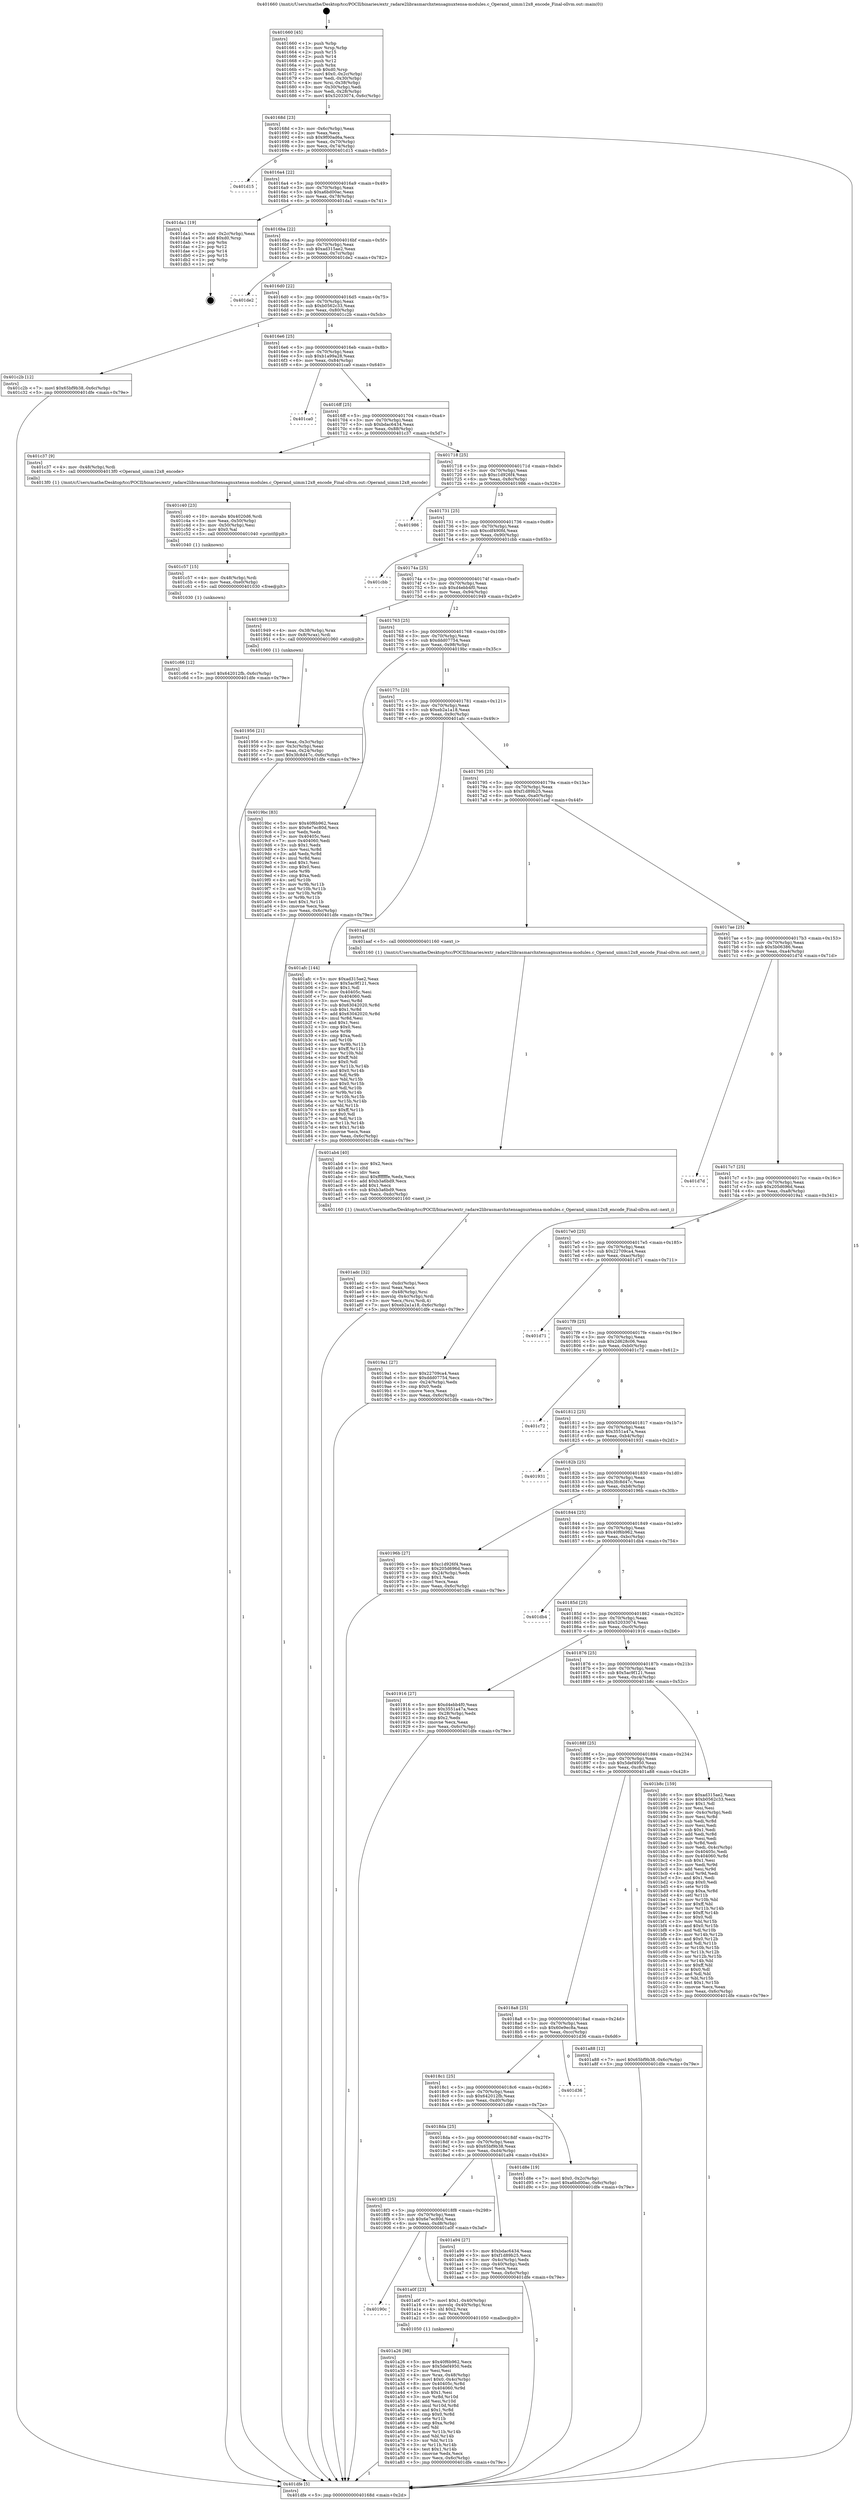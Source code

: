 digraph "0x401660" {
  label = "0x401660 (/mnt/c/Users/mathe/Desktop/tcc/POCII/binaries/extr_radare2librasmarchxtensagnuxtensa-modules.c_Operand_uimm12x8_encode_Final-ollvm.out::main(0))"
  labelloc = "t"
  node[shape=record]

  Entry [label="",width=0.3,height=0.3,shape=circle,fillcolor=black,style=filled]
  "0x40168d" [label="{
     0x40168d [23]\l
     | [instrs]\l
     &nbsp;&nbsp;0x40168d \<+3\>: mov -0x6c(%rbp),%eax\l
     &nbsp;&nbsp;0x401690 \<+2\>: mov %eax,%ecx\l
     &nbsp;&nbsp;0x401692 \<+6\>: sub $0x9f00ad6a,%ecx\l
     &nbsp;&nbsp;0x401698 \<+3\>: mov %eax,-0x70(%rbp)\l
     &nbsp;&nbsp;0x40169b \<+3\>: mov %ecx,-0x74(%rbp)\l
     &nbsp;&nbsp;0x40169e \<+6\>: je 0000000000401d15 \<main+0x6b5\>\l
  }"]
  "0x401d15" [label="{
     0x401d15\l
  }", style=dashed]
  "0x4016a4" [label="{
     0x4016a4 [22]\l
     | [instrs]\l
     &nbsp;&nbsp;0x4016a4 \<+5\>: jmp 00000000004016a9 \<main+0x49\>\l
     &nbsp;&nbsp;0x4016a9 \<+3\>: mov -0x70(%rbp),%eax\l
     &nbsp;&nbsp;0x4016ac \<+5\>: sub $0xa6bd00ac,%eax\l
     &nbsp;&nbsp;0x4016b1 \<+3\>: mov %eax,-0x78(%rbp)\l
     &nbsp;&nbsp;0x4016b4 \<+6\>: je 0000000000401da1 \<main+0x741\>\l
  }"]
  Exit [label="",width=0.3,height=0.3,shape=circle,fillcolor=black,style=filled,peripheries=2]
  "0x401da1" [label="{
     0x401da1 [19]\l
     | [instrs]\l
     &nbsp;&nbsp;0x401da1 \<+3\>: mov -0x2c(%rbp),%eax\l
     &nbsp;&nbsp;0x401da4 \<+7\>: add $0xd0,%rsp\l
     &nbsp;&nbsp;0x401dab \<+1\>: pop %rbx\l
     &nbsp;&nbsp;0x401dac \<+2\>: pop %r12\l
     &nbsp;&nbsp;0x401dae \<+2\>: pop %r14\l
     &nbsp;&nbsp;0x401db0 \<+2\>: pop %r15\l
     &nbsp;&nbsp;0x401db2 \<+1\>: pop %rbp\l
     &nbsp;&nbsp;0x401db3 \<+1\>: ret\l
  }"]
  "0x4016ba" [label="{
     0x4016ba [22]\l
     | [instrs]\l
     &nbsp;&nbsp;0x4016ba \<+5\>: jmp 00000000004016bf \<main+0x5f\>\l
     &nbsp;&nbsp;0x4016bf \<+3\>: mov -0x70(%rbp),%eax\l
     &nbsp;&nbsp;0x4016c2 \<+5\>: sub $0xad315ae2,%eax\l
     &nbsp;&nbsp;0x4016c7 \<+3\>: mov %eax,-0x7c(%rbp)\l
     &nbsp;&nbsp;0x4016ca \<+6\>: je 0000000000401de2 \<main+0x782\>\l
  }"]
  "0x401c66" [label="{
     0x401c66 [12]\l
     | [instrs]\l
     &nbsp;&nbsp;0x401c66 \<+7\>: movl $0x642012fb,-0x6c(%rbp)\l
     &nbsp;&nbsp;0x401c6d \<+5\>: jmp 0000000000401dfe \<main+0x79e\>\l
  }"]
  "0x401de2" [label="{
     0x401de2\l
  }", style=dashed]
  "0x4016d0" [label="{
     0x4016d0 [22]\l
     | [instrs]\l
     &nbsp;&nbsp;0x4016d0 \<+5\>: jmp 00000000004016d5 \<main+0x75\>\l
     &nbsp;&nbsp;0x4016d5 \<+3\>: mov -0x70(%rbp),%eax\l
     &nbsp;&nbsp;0x4016d8 \<+5\>: sub $0xb0562c33,%eax\l
     &nbsp;&nbsp;0x4016dd \<+3\>: mov %eax,-0x80(%rbp)\l
     &nbsp;&nbsp;0x4016e0 \<+6\>: je 0000000000401c2b \<main+0x5cb\>\l
  }"]
  "0x401c57" [label="{
     0x401c57 [15]\l
     | [instrs]\l
     &nbsp;&nbsp;0x401c57 \<+4\>: mov -0x48(%rbp),%rdi\l
     &nbsp;&nbsp;0x401c5b \<+6\>: mov %eax,-0xe0(%rbp)\l
     &nbsp;&nbsp;0x401c61 \<+5\>: call 0000000000401030 \<free@plt\>\l
     | [calls]\l
     &nbsp;&nbsp;0x401030 \{1\} (unknown)\l
  }"]
  "0x401c2b" [label="{
     0x401c2b [12]\l
     | [instrs]\l
     &nbsp;&nbsp;0x401c2b \<+7\>: movl $0x65bf9b38,-0x6c(%rbp)\l
     &nbsp;&nbsp;0x401c32 \<+5\>: jmp 0000000000401dfe \<main+0x79e\>\l
  }"]
  "0x4016e6" [label="{
     0x4016e6 [25]\l
     | [instrs]\l
     &nbsp;&nbsp;0x4016e6 \<+5\>: jmp 00000000004016eb \<main+0x8b\>\l
     &nbsp;&nbsp;0x4016eb \<+3\>: mov -0x70(%rbp),%eax\l
     &nbsp;&nbsp;0x4016ee \<+5\>: sub $0xb1a99a28,%eax\l
     &nbsp;&nbsp;0x4016f3 \<+6\>: mov %eax,-0x84(%rbp)\l
     &nbsp;&nbsp;0x4016f9 \<+6\>: je 0000000000401ca0 \<main+0x640\>\l
  }"]
  "0x401c40" [label="{
     0x401c40 [23]\l
     | [instrs]\l
     &nbsp;&nbsp;0x401c40 \<+10\>: movabs $0x4020d6,%rdi\l
     &nbsp;&nbsp;0x401c4a \<+3\>: mov %eax,-0x50(%rbp)\l
     &nbsp;&nbsp;0x401c4d \<+3\>: mov -0x50(%rbp),%esi\l
     &nbsp;&nbsp;0x401c50 \<+2\>: mov $0x0,%al\l
     &nbsp;&nbsp;0x401c52 \<+5\>: call 0000000000401040 \<printf@plt\>\l
     | [calls]\l
     &nbsp;&nbsp;0x401040 \{1\} (unknown)\l
  }"]
  "0x401ca0" [label="{
     0x401ca0\l
  }", style=dashed]
  "0x4016ff" [label="{
     0x4016ff [25]\l
     | [instrs]\l
     &nbsp;&nbsp;0x4016ff \<+5\>: jmp 0000000000401704 \<main+0xa4\>\l
     &nbsp;&nbsp;0x401704 \<+3\>: mov -0x70(%rbp),%eax\l
     &nbsp;&nbsp;0x401707 \<+5\>: sub $0xbdac6434,%eax\l
     &nbsp;&nbsp;0x40170c \<+6\>: mov %eax,-0x88(%rbp)\l
     &nbsp;&nbsp;0x401712 \<+6\>: je 0000000000401c37 \<main+0x5d7\>\l
  }"]
  "0x401adc" [label="{
     0x401adc [32]\l
     | [instrs]\l
     &nbsp;&nbsp;0x401adc \<+6\>: mov -0xdc(%rbp),%ecx\l
     &nbsp;&nbsp;0x401ae2 \<+3\>: imul %eax,%ecx\l
     &nbsp;&nbsp;0x401ae5 \<+4\>: mov -0x48(%rbp),%rsi\l
     &nbsp;&nbsp;0x401ae9 \<+4\>: movslq -0x4c(%rbp),%rdi\l
     &nbsp;&nbsp;0x401aed \<+3\>: mov %ecx,(%rsi,%rdi,4)\l
     &nbsp;&nbsp;0x401af0 \<+7\>: movl $0xeb2a1a18,-0x6c(%rbp)\l
     &nbsp;&nbsp;0x401af7 \<+5\>: jmp 0000000000401dfe \<main+0x79e\>\l
  }"]
  "0x401c37" [label="{
     0x401c37 [9]\l
     | [instrs]\l
     &nbsp;&nbsp;0x401c37 \<+4\>: mov -0x48(%rbp),%rdi\l
     &nbsp;&nbsp;0x401c3b \<+5\>: call 00000000004013f0 \<Operand_uimm12x8_encode\>\l
     | [calls]\l
     &nbsp;&nbsp;0x4013f0 \{1\} (/mnt/c/Users/mathe/Desktop/tcc/POCII/binaries/extr_radare2librasmarchxtensagnuxtensa-modules.c_Operand_uimm12x8_encode_Final-ollvm.out::Operand_uimm12x8_encode)\l
  }"]
  "0x401718" [label="{
     0x401718 [25]\l
     | [instrs]\l
     &nbsp;&nbsp;0x401718 \<+5\>: jmp 000000000040171d \<main+0xbd\>\l
     &nbsp;&nbsp;0x40171d \<+3\>: mov -0x70(%rbp),%eax\l
     &nbsp;&nbsp;0x401720 \<+5\>: sub $0xc1d926f4,%eax\l
     &nbsp;&nbsp;0x401725 \<+6\>: mov %eax,-0x8c(%rbp)\l
     &nbsp;&nbsp;0x40172b \<+6\>: je 0000000000401986 \<main+0x326\>\l
  }"]
  "0x401ab4" [label="{
     0x401ab4 [40]\l
     | [instrs]\l
     &nbsp;&nbsp;0x401ab4 \<+5\>: mov $0x2,%ecx\l
     &nbsp;&nbsp;0x401ab9 \<+1\>: cltd\l
     &nbsp;&nbsp;0x401aba \<+2\>: idiv %ecx\l
     &nbsp;&nbsp;0x401abc \<+6\>: imul $0xfffffffe,%edx,%ecx\l
     &nbsp;&nbsp;0x401ac2 \<+6\>: add $0xb3a6bd9,%ecx\l
     &nbsp;&nbsp;0x401ac8 \<+3\>: add $0x1,%ecx\l
     &nbsp;&nbsp;0x401acb \<+6\>: sub $0xb3a6bd9,%ecx\l
     &nbsp;&nbsp;0x401ad1 \<+6\>: mov %ecx,-0xdc(%rbp)\l
     &nbsp;&nbsp;0x401ad7 \<+5\>: call 0000000000401160 \<next_i\>\l
     | [calls]\l
     &nbsp;&nbsp;0x401160 \{1\} (/mnt/c/Users/mathe/Desktop/tcc/POCII/binaries/extr_radare2librasmarchxtensagnuxtensa-modules.c_Operand_uimm12x8_encode_Final-ollvm.out::next_i)\l
  }"]
  "0x401986" [label="{
     0x401986\l
  }", style=dashed]
  "0x401731" [label="{
     0x401731 [25]\l
     | [instrs]\l
     &nbsp;&nbsp;0x401731 \<+5\>: jmp 0000000000401736 \<main+0xd6\>\l
     &nbsp;&nbsp;0x401736 \<+3\>: mov -0x70(%rbp),%eax\l
     &nbsp;&nbsp;0x401739 \<+5\>: sub $0xcdf490fd,%eax\l
     &nbsp;&nbsp;0x40173e \<+6\>: mov %eax,-0x90(%rbp)\l
     &nbsp;&nbsp;0x401744 \<+6\>: je 0000000000401cbb \<main+0x65b\>\l
  }"]
  "0x401a26" [label="{
     0x401a26 [98]\l
     | [instrs]\l
     &nbsp;&nbsp;0x401a26 \<+5\>: mov $0x40f6b962,%ecx\l
     &nbsp;&nbsp;0x401a2b \<+5\>: mov $0x5def4950,%edx\l
     &nbsp;&nbsp;0x401a30 \<+2\>: xor %esi,%esi\l
     &nbsp;&nbsp;0x401a32 \<+4\>: mov %rax,-0x48(%rbp)\l
     &nbsp;&nbsp;0x401a36 \<+7\>: movl $0x0,-0x4c(%rbp)\l
     &nbsp;&nbsp;0x401a3d \<+8\>: mov 0x40405c,%r8d\l
     &nbsp;&nbsp;0x401a45 \<+8\>: mov 0x404060,%r9d\l
     &nbsp;&nbsp;0x401a4d \<+3\>: sub $0x1,%esi\l
     &nbsp;&nbsp;0x401a50 \<+3\>: mov %r8d,%r10d\l
     &nbsp;&nbsp;0x401a53 \<+3\>: add %esi,%r10d\l
     &nbsp;&nbsp;0x401a56 \<+4\>: imul %r10d,%r8d\l
     &nbsp;&nbsp;0x401a5a \<+4\>: and $0x1,%r8d\l
     &nbsp;&nbsp;0x401a5e \<+4\>: cmp $0x0,%r8d\l
     &nbsp;&nbsp;0x401a62 \<+4\>: sete %r11b\l
     &nbsp;&nbsp;0x401a66 \<+4\>: cmp $0xa,%r9d\l
     &nbsp;&nbsp;0x401a6a \<+3\>: setl %bl\l
     &nbsp;&nbsp;0x401a6d \<+3\>: mov %r11b,%r14b\l
     &nbsp;&nbsp;0x401a70 \<+3\>: and %bl,%r14b\l
     &nbsp;&nbsp;0x401a73 \<+3\>: xor %bl,%r11b\l
     &nbsp;&nbsp;0x401a76 \<+3\>: or %r11b,%r14b\l
     &nbsp;&nbsp;0x401a79 \<+4\>: test $0x1,%r14b\l
     &nbsp;&nbsp;0x401a7d \<+3\>: cmovne %edx,%ecx\l
     &nbsp;&nbsp;0x401a80 \<+3\>: mov %ecx,-0x6c(%rbp)\l
     &nbsp;&nbsp;0x401a83 \<+5\>: jmp 0000000000401dfe \<main+0x79e\>\l
  }"]
  "0x401cbb" [label="{
     0x401cbb\l
  }", style=dashed]
  "0x40174a" [label="{
     0x40174a [25]\l
     | [instrs]\l
     &nbsp;&nbsp;0x40174a \<+5\>: jmp 000000000040174f \<main+0xef\>\l
     &nbsp;&nbsp;0x40174f \<+3\>: mov -0x70(%rbp),%eax\l
     &nbsp;&nbsp;0x401752 \<+5\>: sub $0xd4ebb4f0,%eax\l
     &nbsp;&nbsp;0x401757 \<+6\>: mov %eax,-0x94(%rbp)\l
     &nbsp;&nbsp;0x40175d \<+6\>: je 0000000000401949 \<main+0x2e9\>\l
  }"]
  "0x40190c" [label="{
     0x40190c\l
  }", style=dashed]
  "0x401949" [label="{
     0x401949 [13]\l
     | [instrs]\l
     &nbsp;&nbsp;0x401949 \<+4\>: mov -0x38(%rbp),%rax\l
     &nbsp;&nbsp;0x40194d \<+4\>: mov 0x8(%rax),%rdi\l
     &nbsp;&nbsp;0x401951 \<+5\>: call 0000000000401060 \<atoi@plt\>\l
     | [calls]\l
     &nbsp;&nbsp;0x401060 \{1\} (unknown)\l
  }"]
  "0x401763" [label="{
     0x401763 [25]\l
     | [instrs]\l
     &nbsp;&nbsp;0x401763 \<+5\>: jmp 0000000000401768 \<main+0x108\>\l
     &nbsp;&nbsp;0x401768 \<+3\>: mov -0x70(%rbp),%eax\l
     &nbsp;&nbsp;0x40176b \<+5\>: sub $0xddd07754,%eax\l
     &nbsp;&nbsp;0x401770 \<+6\>: mov %eax,-0x98(%rbp)\l
     &nbsp;&nbsp;0x401776 \<+6\>: je 00000000004019bc \<main+0x35c\>\l
  }"]
  "0x401a0f" [label="{
     0x401a0f [23]\l
     | [instrs]\l
     &nbsp;&nbsp;0x401a0f \<+7\>: movl $0x1,-0x40(%rbp)\l
     &nbsp;&nbsp;0x401a16 \<+4\>: movslq -0x40(%rbp),%rax\l
     &nbsp;&nbsp;0x401a1a \<+4\>: shl $0x2,%rax\l
     &nbsp;&nbsp;0x401a1e \<+3\>: mov %rax,%rdi\l
     &nbsp;&nbsp;0x401a21 \<+5\>: call 0000000000401050 \<malloc@plt\>\l
     | [calls]\l
     &nbsp;&nbsp;0x401050 \{1\} (unknown)\l
  }"]
  "0x4019bc" [label="{
     0x4019bc [83]\l
     | [instrs]\l
     &nbsp;&nbsp;0x4019bc \<+5\>: mov $0x40f6b962,%eax\l
     &nbsp;&nbsp;0x4019c1 \<+5\>: mov $0x6e7ec80d,%ecx\l
     &nbsp;&nbsp;0x4019c6 \<+2\>: xor %edx,%edx\l
     &nbsp;&nbsp;0x4019c8 \<+7\>: mov 0x40405c,%esi\l
     &nbsp;&nbsp;0x4019cf \<+7\>: mov 0x404060,%edi\l
     &nbsp;&nbsp;0x4019d6 \<+3\>: sub $0x1,%edx\l
     &nbsp;&nbsp;0x4019d9 \<+3\>: mov %esi,%r8d\l
     &nbsp;&nbsp;0x4019dc \<+3\>: add %edx,%r8d\l
     &nbsp;&nbsp;0x4019df \<+4\>: imul %r8d,%esi\l
     &nbsp;&nbsp;0x4019e3 \<+3\>: and $0x1,%esi\l
     &nbsp;&nbsp;0x4019e6 \<+3\>: cmp $0x0,%esi\l
     &nbsp;&nbsp;0x4019e9 \<+4\>: sete %r9b\l
     &nbsp;&nbsp;0x4019ed \<+3\>: cmp $0xa,%edi\l
     &nbsp;&nbsp;0x4019f0 \<+4\>: setl %r10b\l
     &nbsp;&nbsp;0x4019f4 \<+3\>: mov %r9b,%r11b\l
     &nbsp;&nbsp;0x4019f7 \<+3\>: and %r10b,%r11b\l
     &nbsp;&nbsp;0x4019fa \<+3\>: xor %r10b,%r9b\l
     &nbsp;&nbsp;0x4019fd \<+3\>: or %r9b,%r11b\l
     &nbsp;&nbsp;0x401a00 \<+4\>: test $0x1,%r11b\l
     &nbsp;&nbsp;0x401a04 \<+3\>: cmovne %ecx,%eax\l
     &nbsp;&nbsp;0x401a07 \<+3\>: mov %eax,-0x6c(%rbp)\l
     &nbsp;&nbsp;0x401a0a \<+5\>: jmp 0000000000401dfe \<main+0x79e\>\l
  }"]
  "0x40177c" [label="{
     0x40177c [25]\l
     | [instrs]\l
     &nbsp;&nbsp;0x40177c \<+5\>: jmp 0000000000401781 \<main+0x121\>\l
     &nbsp;&nbsp;0x401781 \<+3\>: mov -0x70(%rbp),%eax\l
     &nbsp;&nbsp;0x401784 \<+5\>: sub $0xeb2a1a18,%eax\l
     &nbsp;&nbsp;0x401789 \<+6\>: mov %eax,-0x9c(%rbp)\l
     &nbsp;&nbsp;0x40178f \<+6\>: je 0000000000401afc \<main+0x49c\>\l
  }"]
  "0x4018f3" [label="{
     0x4018f3 [25]\l
     | [instrs]\l
     &nbsp;&nbsp;0x4018f3 \<+5\>: jmp 00000000004018f8 \<main+0x298\>\l
     &nbsp;&nbsp;0x4018f8 \<+3\>: mov -0x70(%rbp),%eax\l
     &nbsp;&nbsp;0x4018fb \<+5\>: sub $0x6e7ec80d,%eax\l
     &nbsp;&nbsp;0x401900 \<+6\>: mov %eax,-0xd8(%rbp)\l
     &nbsp;&nbsp;0x401906 \<+6\>: je 0000000000401a0f \<main+0x3af\>\l
  }"]
  "0x401afc" [label="{
     0x401afc [144]\l
     | [instrs]\l
     &nbsp;&nbsp;0x401afc \<+5\>: mov $0xad315ae2,%eax\l
     &nbsp;&nbsp;0x401b01 \<+5\>: mov $0x5ac9f121,%ecx\l
     &nbsp;&nbsp;0x401b06 \<+2\>: mov $0x1,%dl\l
     &nbsp;&nbsp;0x401b08 \<+7\>: mov 0x40405c,%esi\l
     &nbsp;&nbsp;0x401b0f \<+7\>: mov 0x404060,%edi\l
     &nbsp;&nbsp;0x401b16 \<+3\>: mov %esi,%r8d\l
     &nbsp;&nbsp;0x401b19 \<+7\>: sub $0x63042020,%r8d\l
     &nbsp;&nbsp;0x401b20 \<+4\>: sub $0x1,%r8d\l
     &nbsp;&nbsp;0x401b24 \<+7\>: add $0x63042020,%r8d\l
     &nbsp;&nbsp;0x401b2b \<+4\>: imul %r8d,%esi\l
     &nbsp;&nbsp;0x401b2f \<+3\>: and $0x1,%esi\l
     &nbsp;&nbsp;0x401b32 \<+3\>: cmp $0x0,%esi\l
     &nbsp;&nbsp;0x401b35 \<+4\>: sete %r9b\l
     &nbsp;&nbsp;0x401b39 \<+3\>: cmp $0xa,%edi\l
     &nbsp;&nbsp;0x401b3c \<+4\>: setl %r10b\l
     &nbsp;&nbsp;0x401b40 \<+3\>: mov %r9b,%r11b\l
     &nbsp;&nbsp;0x401b43 \<+4\>: xor $0xff,%r11b\l
     &nbsp;&nbsp;0x401b47 \<+3\>: mov %r10b,%bl\l
     &nbsp;&nbsp;0x401b4a \<+3\>: xor $0xff,%bl\l
     &nbsp;&nbsp;0x401b4d \<+3\>: xor $0x0,%dl\l
     &nbsp;&nbsp;0x401b50 \<+3\>: mov %r11b,%r14b\l
     &nbsp;&nbsp;0x401b53 \<+4\>: and $0x0,%r14b\l
     &nbsp;&nbsp;0x401b57 \<+3\>: and %dl,%r9b\l
     &nbsp;&nbsp;0x401b5a \<+3\>: mov %bl,%r15b\l
     &nbsp;&nbsp;0x401b5d \<+4\>: and $0x0,%r15b\l
     &nbsp;&nbsp;0x401b61 \<+3\>: and %dl,%r10b\l
     &nbsp;&nbsp;0x401b64 \<+3\>: or %r9b,%r14b\l
     &nbsp;&nbsp;0x401b67 \<+3\>: or %r10b,%r15b\l
     &nbsp;&nbsp;0x401b6a \<+3\>: xor %r15b,%r14b\l
     &nbsp;&nbsp;0x401b6d \<+3\>: or %bl,%r11b\l
     &nbsp;&nbsp;0x401b70 \<+4\>: xor $0xff,%r11b\l
     &nbsp;&nbsp;0x401b74 \<+3\>: or $0x0,%dl\l
     &nbsp;&nbsp;0x401b77 \<+3\>: and %dl,%r11b\l
     &nbsp;&nbsp;0x401b7a \<+3\>: or %r11b,%r14b\l
     &nbsp;&nbsp;0x401b7d \<+4\>: test $0x1,%r14b\l
     &nbsp;&nbsp;0x401b81 \<+3\>: cmovne %ecx,%eax\l
     &nbsp;&nbsp;0x401b84 \<+3\>: mov %eax,-0x6c(%rbp)\l
     &nbsp;&nbsp;0x401b87 \<+5\>: jmp 0000000000401dfe \<main+0x79e\>\l
  }"]
  "0x401795" [label="{
     0x401795 [25]\l
     | [instrs]\l
     &nbsp;&nbsp;0x401795 \<+5\>: jmp 000000000040179a \<main+0x13a\>\l
     &nbsp;&nbsp;0x40179a \<+3\>: mov -0x70(%rbp),%eax\l
     &nbsp;&nbsp;0x40179d \<+5\>: sub $0xf1d89b25,%eax\l
     &nbsp;&nbsp;0x4017a2 \<+6\>: mov %eax,-0xa0(%rbp)\l
     &nbsp;&nbsp;0x4017a8 \<+6\>: je 0000000000401aaf \<main+0x44f\>\l
  }"]
  "0x401a94" [label="{
     0x401a94 [27]\l
     | [instrs]\l
     &nbsp;&nbsp;0x401a94 \<+5\>: mov $0xbdac6434,%eax\l
     &nbsp;&nbsp;0x401a99 \<+5\>: mov $0xf1d89b25,%ecx\l
     &nbsp;&nbsp;0x401a9e \<+3\>: mov -0x4c(%rbp),%edx\l
     &nbsp;&nbsp;0x401aa1 \<+3\>: cmp -0x40(%rbp),%edx\l
     &nbsp;&nbsp;0x401aa4 \<+3\>: cmovl %ecx,%eax\l
     &nbsp;&nbsp;0x401aa7 \<+3\>: mov %eax,-0x6c(%rbp)\l
     &nbsp;&nbsp;0x401aaa \<+5\>: jmp 0000000000401dfe \<main+0x79e\>\l
  }"]
  "0x401aaf" [label="{
     0x401aaf [5]\l
     | [instrs]\l
     &nbsp;&nbsp;0x401aaf \<+5\>: call 0000000000401160 \<next_i\>\l
     | [calls]\l
     &nbsp;&nbsp;0x401160 \{1\} (/mnt/c/Users/mathe/Desktop/tcc/POCII/binaries/extr_radare2librasmarchxtensagnuxtensa-modules.c_Operand_uimm12x8_encode_Final-ollvm.out::next_i)\l
  }"]
  "0x4017ae" [label="{
     0x4017ae [25]\l
     | [instrs]\l
     &nbsp;&nbsp;0x4017ae \<+5\>: jmp 00000000004017b3 \<main+0x153\>\l
     &nbsp;&nbsp;0x4017b3 \<+3\>: mov -0x70(%rbp),%eax\l
     &nbsp;&nbsp;0x4017b6 \<+5\>: sub $0x5b06386,%eax\l
     &nbsp;&nbsp;0x4017bb \<+6\>: mov %eax,-0xa4(%rbp)\l
     &nbsp;&nbsp;0x4017c1 \<+6\>: je 0000000000401d7d \<main+0x71d\>\l
  }"]
  "0x4018da" [label="{
     0x4018da [25]\l
     | [instrs]\l
     &nbsp;&nbsp;0x4018da \<+5\>: jmp 00000000004018df \<main+0x27f\>\l
     &nbsp;&nbsp;0x4018df \<+3\>: mov -0x70(%rbp),%eax\l
     &nbsp;&nbsp;0x4018e2 \<+5\>: sub $0x65bf9b38,%eax\l
     &nbsp;&nbsp;0x4018e7 \<+6\>: mov %eax,-0xd4(%rbp)\l
     &nbsp;&nbsp;0x4018ed \<+6\>: je 0000000000401a94 \<main+0x434\>\l
  }"]
  "0x401d7d" [label="{
     0x401d7d\l
  }", style=dashed]
  "0x4017c7" [label="{
     0x4017c7 [25]\l
     | [instrs]\l
     &nbsp;&nbsp;0x4017c7 \<+5\>: jmp 00000000004017cc \<main+0x16c\>\l
     &nbsp;&nbsp;0x4017cc \<+3\>: mov -0x70(%rbp),%eax\l
     &nbsp;&nbsp;0x4017cf \<+5\>: sub $0x205d696d,%eax\l
     &nbsp;&nbsp;0x4017d4 \<+6\>: mov %eax,-0xa8(%rbp)\l
     &nbsp;&nbsp;0x4017da \<+6\>: je 00000000004019a1 \<main+0x341\>\l
  }"]
  "0x401d8e" [label="{
     0x401d8e [19]\l
     | [instrs]\l
     &nbsp;&nbsp;0x401d8e \<+7\>: movl $0x0,-0x2c(%rbp)\l
     &nbsp;&nbsp;0x401d95 \<+7\>: movl $0xa6bd00ac,-0x6c(%rbp)\l
     &nbsp;&nbsp;0x401d9c \<+5\>: jmp 0000000000401dfe \<main+0x79e\>\l
  }"]
  "0x4019a1" [label="{
     0x4019a1 [27]\l
     | [instrs]\l
     &nbsp;&nbsp;0x4019a1 \<+5\>: mov $0x22709ca4,%eax\l
     &nbsp;&nbsp;0x4019a6 \<+5\>: mov $0xddd07754,%ecx\l
     &nbsp;&nbsp;0x4019ab \<+3\>: mov -0x24(%rbp),%edx\l
     &nbsp;&nbsp;0x4019ae \<+3\>: cmp $0x0,%edx\l
     &nbsp;&nbsp;0x4019b1 \<+3\>: cmove %ecx,%eax\l
     &nbsp;&nbsp;0x4019b4 \<+3\>: mov %eax,-0x6c(%rbp)\l
     &nbsp;&nbsp;0x4019b7 \<+5\>: jmp 0000000000401dfe \<main+0x79e\>\l
  }"]
  "0x4017e0" [label="{
     0x4017e0 [25]\l
     | [instrs]\l
     &nbsp;&nbsp;0x4017e0 \<+5\>: jmp 00000000004017e5 \<main+0x185\>\l
     &nbsp;&nbsp;0x4017e5 \<+3\>: mov -0x70(%rbp),%eax\l
     &nbsp;&nbsp;0x4017e8 \<+5\>: sub $0x22709ca4,%eax\l
     &nbsp;&nbsp;0x4017ed \<+6\>: mov %eax,-0xac(%rbp)\l
     &nbsp;&nbsp;0x4017f3 \<+6\>: je 0000000000401d71 \<main+0x711\>\l
  }"]
  "0x4018c1" [label="{
     0x4018c1 [25]\l
     | [instrs]\l
     &nbsp;&nbsp;0x4018c1 \<+5\>: jmp 00000000004018c6 \<main+0x266\>\l
     &nbsp;&nbsp;0x4018c6 \<+3\>: mov -0x70(%rbp),%eax\l
     &nbsp;&nbsp;0x4018c9 \<+5\>: sub $0x642012fb,%eax\l
     &nbsp;&nbsp;0x4018ce \<+6\>: mov %eax,-0xd0(%rbp)\l
     &nbsp;&nbsp;0x4018d4 \<+6\>: je 0000000000401d8e \<main+0x72e\>\l
  }"]
  "0x401d71" [label="{
     0x401d71\l
  }", style=dashed]
  "0x4017f9" [label="{
     0x4017f9 [25]\l
     | [instrs]\l
     &nbsp;&nbsp;0x4017f9 \<+5\>: jmp 00000000004017fe \<main+0x19e\>\l
     &nbsp;&nbsp;0x4017fe \<+3\>: mov -0x70(%rbp),%eax\l
     &nbsp;&nbsp;0x401801 \<+5\>: sub $0x2d628c06,%eax\l
     &nbsp;&nbsp;0x401806 \<+6\>: mov %eax,-0xb0(%rbp)\l
     &nbsp;&nbsp;0x40180c \<+6\>: je 0000000000401c72 \<main+0x612\>\l
  }"]
  "0x401d36" [label="{
     0x401d36\l
  }", style=dashed]
  "0x401c72" [label="{
     0x401c72\l
  }", style=dashed]
  "0x401812" [label="{
     0x401812 [25]\l
     | [instrs]\l
     &nbsp;&nbsp;0x401812 \<+5\>: jmp 0000000000401817 \<main+0x1b7\>\l
     &nbsp;&nbsp;0x401817 \<+3\>: mov -0x70(%rbp),%eax\l
     &nbsp;&nbsp;0x40181a \<+5\>: sub $0x3551a47a,%eax\l
     &nbsp;&nbsp;0x40181f \<+6\>: mov %eax,-0xb4(%rbp)\l
     &nbsp;&nbsp;0x401825 \<+6\>: je 0000000000401931 \<main+0x2d1\>\l
  }"]
  "0x4018a8" [label="{
     0x4018a8 [25]\l
     | [instrs]\l
     &nbsp;&nbsp;0x4018a8 \<+5\>: jmp 00000000004018ad \<main+0x24d\>\l
     &nbsp;&nbsp;0x4018ad \<+3\>: mov -0x70(%rbp),%eax\l
     &nbsp;&nbsp;0x4018b0 \<+5\>: sub $0x60e9ec8a,%eax\l
     &nbsp;&nbsp;0x4018b5 \<+6\>: mov %eax,-0xcc(%rbp)\l
     &nbsp;&nbsp;0x4018bb \<+6\>: je 0000000000401d36 \<main+0x6d6\>\l
  }"]
  "0x401931" [label="{
     0x401931\l
  }", style=dashed]
  "0x40182b" [label="{
     0x40182b [25]\l
     | [instrs]\l
     &nbsp;&nbsp;0x40182b \<+5\>: jmp 0000000000401830 \<main+0x1d0\>\l
     &nbsp;&nbsp;0x401830 \<+3\>: mov -0x70(%rbp),%eax\l
     &nbsp;&nbsp;0x401833 \<+5\>: sub $0x3fc8d47c,%eax\l
     &nbsp;&nbsp;0x401838 \<+6\>: mov %eax,-0xb8(%rbp)\l
     &nbsp;&nbsp;0x40183e \<+6\>: je 000000000040196b \<main+0x30b\>\l
  }"]
  "0x401a88" [label="{
     0x401a88 [12]\l
     | [instrs]\l
     &nbsp;&nbsp;0x401a88 \<+7\>: movl $0x65bf9b38,-0x6c(%rbp)\l
     &nbsp;&nbsp;0x401a8f \<+5\>: jmp 0000000000401dfe \<main+0x79e\>\l
  }"]
  "0x40196b" [label="{
     0x40196b [27]\l
     | [instrs]\l
     &nbsp;&nbsp;0x40196b \<+5\>: mov $0xc1d926f4,%eax\l
     &nbsp;&nbsp;0x401970 \<+5\>: mov $0x205d696d,%ecx\l
     &nbsp;&nbsp;0x401975 \<+3\>: mov -0x24(%rbp),%edx\l
     &nbsp;&nbsp;0x401978 \<+3\>: cmp $0x1,%edx\l
     &nbsp;&nbsp;0x40197b \<+3\>: cmovl %ecx,%eax\l
     &nbsp;&nbsp;0x40197e \<+3\>: mov %eax,-0x6c(%rbp)\l
     &nbsp;&nbsp;0x401981 \<+5\>: jmp 0000000000401dfe \<main+0x79e\>\l
  }"]
  "0x401844" [label="{
     0x401844 [25]\l
     | [instrs]\l
     &nbsp;&nbsp;0x401844 \<+5\>: jmp 0000000000401849 \<main+0x1e9\>\l
     &nbsp;&nbsp;0x401849 \<+3\>: mov -0x70(%rbp),%eax\l
     &nbsp;&nbsp;0x40184c \<+5\>: sub $0x40f6b962,%eax\l
     &nbsp;&nbsp;0x401851 \<+6\>: mov %eax,-0xbc(%rbp)\l
     &nbsp;&nbsp;0x401857 \<+6\>: je 0000000000401db4 \<main+0x754\>\l
  }"]
  "0x40188f" [label="{
     0x40188f [25]\l
     | [instrs]\l
     &nbsp;&nbsp;0x40188f \<+5\>: jmp 0000000000401894 \<main+0x234\>\l
     &nbsp;&nbsp;0x401894 \<+3\>: mov -0x70(%rbp),%eax\l
     &nbsp;&nbsp;0x401897 \<+5\>: sub $0x5def4950,%eax\l
     &nbsp;&nbsp;0x40189c \<+6\>: mov %eax,-0xc8(%rbp)\l
     &nbsp;&nbsp;0x4018a2 \<+6\>: je 0000000000401a88 \<main+0x428\>\l
  }"]
  "0x401db4" [label="{
     0x401db4\l
  }", style=dashed]
  "0x40185d" [label="{
     0x40185d [25]\l
     | [instrs]\l
     &nbsp;&nbsp;0x40185d \<+5\>: jmp 0000000000401862 \<main+0x202\>\l
     &nbsp;&nbsp;0x401862 \<+3\>: mov -0x70(%rbp),%eax\l
     &nbsp;&nbsp;0x401865 \<+5\>: sub $0x52033074,%eax\l
     &nbsp;&nbsp;0x40186a \<+6\>: mov %eax,-0xc0(%rbp)\l
     &nbsp;&nbsp;0x401870 \<+6\>: je 0000000000401916 \<main+0x2b6\>\l
  }"]
  "0x401b8c" [label="{
     0x401b8c [159]\l
     | [instrs]\l
     &nbsp;&nbsp;0x401b8c \<+5\>: mov $0xad315ae2,%eax\l
     &nbsp;&nbsp;0x401b91 \<+5\>: mov $0xb0562c33,%ecx\l
     &nbsp;&nbsp;0x401b96 \<+2\>: mov $0x1,%dl\l
     &nbsp;&nbsp;0x401b98 \<+2\>: xor %esi,%esi\l
     &nbsp;&nbsp;0x401b9a \<+3\>: mov -0x4c(%rbp),%edi\l
     &nbsp;&nbsp;0x401b9d \<+3\>: mov %esi,%r8d\l
     &nbsp;&nbsp;0x401ba0 \<+3\>: sub %edi,%r8d\l
     &nbsp;&nbsp;0x401ba3 \<+2\>: mov %esi,%edi\l
     &nbsp;&nbsp;0x401ba5 \<+3\>: sub $0x1,%edi\l
     &nbsp;&nbsp;0x401ba8 \<+3\>: add %edi,%r8d\l
     &nbsp;&nbsp;0x401bab \<+2\>: mov %esi,%edi\l
     &nbsp;&nbsp;0x401bad \<+3\>: sub %r8d,%edi\l
     &nbsp;&nbsp;0x401bb0 \<+3\>: mov %edi,-0x4c(%rbp)\l
     &nbsp;&nbsp;0x401bb3 \<+7\>: mov 0x40405c,%edi\l
     &nbsp;&nbsp;0x401bba \<+8\>: mov 0x404060,%r8d\l
     &nbsp;&nbsp;0x401bc2 \<+3\>: sub $0x1,%esi\l
     &nbsp;&nbsp;0x401bc5 \<+3\>: mov %edi,%r9d\l
     &nbsp;&nbsp;0x401bc8 \<+3\>: add %esi,%r9d\l
     &nbsp;&nbsp;0x401bcb \<+4\>: imul %r9d,%edi\l
     &nbsp;&nbsp;0x401bcf \<+3\>: and $0x1,%edi\l
     &nbsp;&nbsp;0x401bd2 \<+3\>: cmp $0x0,%edi\l
     &nbsp;&nbsp;0x401bd5 \<+4\>: sete %r10b\l
     &nbsp;&nbsp;0x401bd9 \<+4\>: cmp $0xa,%r8d\l
     &nbsp;&nbsp;0x401bdd \<+4\>: setl %r11b\l
     &nbsp;&nbsp;0x401be1 \<+3\>: mov %r10b,%bl\l
     &nbsp;&nbsp;0x401be4 \<+3\>: xor $0xff,%bl\l
     &nbsp;&nbsp;0x401be7 \<+3\>: mov %r11b,%r14b\l
     &nbsp;&nbsp;0x401bea \<+4\>: xor $0xff,%r14b\l
     &nbsp;&nbsp;0x401bee \<+3\>: xor $0x0,%dl\l
     &nbsp;&nbsp;0x401bf1 \<+3\>: mov %bl,%r15b\l
     &nbsp;&nbsp;0x401bf4 \<+4\>: and $0x0,%r15b\l
     &nbsp;&nbsp;0x401bf8 \<+3\>: and %dl,%r10b\l
     &nbsp;&nbsp;0x401bfb \<+3\>: mov %r14b,%r12b\l
     &nbsp;&nbsp;0x401bfe \<+4\>: and $0x0,%r12b\l
     &nbsp;&nbsp;0x401c02 \<+3\>: and %dl,%r11b\l
     &nbsp;&nbsp;0x401c05 \<+3\>: or %r10b,%r15b\l
     &nbsp;&nbsp;0x401c08 \<+3\>: or %r11b,%r12b\l
     &nbsp;&nbsp;0x401c0b \<+3\>: xor %r12b,%r15b\l
     &nbsp;&nbsp;0x401c0e \<+3\>: or %r14b,%bl\l
     &nbsp;&nbsp;0x401c11 \<+3\>: xor $0xff,%bl\l
     &nbsp;&nbsp;0x401c14 \<+3\>: or $0x0,%dl\l
     &nbsp;&nbsp;0x401c17 \<+2\>: and %dl,%bl\l
     &nbsp;&nbsp;0x401c19 \<+3\>: or %bl,%r15b\l
     &nbsp;&nbsp;0x401c1c \<+4\>: test $0x1,%r15b\l
     &nbsp;&nbsp;0x401c20 \<+3\>: cmovne %ecx,%eax\l
     &nbsp;&nbsp;0x401c23 \<+3\>: mov %eax,-0x6c(%rbp)\l
     &nbsp;&nbsp;0x401c26 \<+5\>: jmp 0000000000401dfe \<main+0x79e\>\l
  }"]
  "0x401916" [label="{
     0x401916 [27]\l
     | [instrs]\l
     &nbsp;&nbsp;0x401916 \<+5\>: mov $0xd4ebb4f0,%eax\l
     &nbsp;&nbsp;0x40191b \<+5\>: mov $0x3551a47a,%ecx\l
     &nbsp;&nbsp;0x401920 \<+3\>: mov -0x28(%rbp),%edx\l
     &nbsp;&nbsp;0x401923 \<+3\>: cmp $0x2,%edx\l
     &nbsp;&nbsp;0x401926 \<+3\>: cmovne %ecx,%eax\l
     &nbsp;&nbsp;0x401929 \<+3\>: mov %eax,-0x6c(%rbp)\l
     &nbsp;&nbsp;0x40192c \<+5\>: jmp 0000000000401dfe \<main+0x79e\>\l
  }"]
  "0x401876" [label="{
     0x401876 [25]\l
     | [instrs]\l
     &nbsp;&nbsp;0x401876 \<+5\>: jmp 000000000040187b \<main+0x21b\>\l
     &nbsp;&nbsp;0x40187b \<+3\>: mov -0x70(%rbp),%eax\l
     &nbsp;&nbsp;0x40187e \<+5\>: sub $0x5ac9f121,%eax\l
     &nbsp;&nbsp;0x401883 \<+6\>: mov %eax,-0xc4(%rbp)\l
     &nbsp;&nbsp;0x401889 \<+6\>: je 0000000000401b8c \<main+0x52c\>\l
  }"]
  "0x401dfe" [label="{
     0x401dfe [5]\l
     | [instrs]\l
     &nbsp;&nbsp;0x401dfe \<+5\>: jmp 000000000040168d \<main+0x2d\>\l
  }"]
  "0x401660" [label="{
     0x401660 [45]\l
     | [instrs]\l
     &nbsp;&nbsp;0x401660 \<+1\>: push %rbp\l
     &nbsp;&nbsp;0x401661 \<+3\>: mov %rsp,%rbp\l
     &nbsp;&nbsp;0x401664 \<+2\>: push %r15\l
     &nbsp;&nbsp;0x401666 \<+2\>: push %r14\l
     &nbsp;&nbsp;0x401668 \<+2\>: push %r12\l
     &nbsp;&nbsp;0x40166a \<+1\>: push %rbx\l
     &nbsp;&nbsp;0x40166b \<+7\>: sub $0xd0,%rsp\l
     &nbsp;&nbsp;0x401672 \<+7\>: movl $0x0,-0x2c(%rbp)\l
     &nbsp;&nbsp;0x401679 \<+3\>: mov %edi,-0x30(%rbp)\l
     &nbsp;&nbsp;0x40167c \<+4\>: mov %rsi,-0x38(%rbp)\l
     &nbsp;&nbsp;0x401680 \<+3\>: mov -0x30(%rbp),%edi\l
     &nbsp;&nbsp;0x401683 \<+3\>: mov %edi,-0x28(%rbp)\l
     &nbsp;&nbsp;0x401686 \<+7\>: movl $0x52033074,-0x6c(%rbp)\l
  }"]
  "0x401956" [label="{
     0x401956 [21]\l
     | [instrs]\l
     &nbsp;&nbsp;0x401956 \<+3\>: mov %eax,-0x3c(%rbp)\l
     &nbsp;&nbsp;0x401959 \<+3\>: mov -0x3c(%rbp),%eax\l
     &nbsp;&nbsp;0x40195c \<+3\>: mov %eax,-0x24(%rbp)\l
     &nbsp;&nbsp;0x40195f \<+7\>: movl $0x3fc8d47c,-0x6c(%rbp)\l
     &nbsp;&nbsp;0x401966 \<+5\>: jmp 0000000000401dfe \<main+0x79e\>\l
  }"]
  Entry -> "0x401660" [label=" 1"]
  "0x40168d" -> "0x401d15" [label=" 0"]
  "0x40168d" -> "0x4016a4" [label=" 16"]
  "0x401da1" -> Exit [label=" 1"]
  "0x4016a4" -> "0x401da1" [label=" 1"]
  "0x4016a4" -> "0x4016ba" [label=" 15"]
  "0x401d8e" -> "0x401dfe" [label=" 1"]
  "0x4016ba" -> "0x401de2" [label=" 0"]
  "0x4016ba" -> "0x4016d0" [label=" 15"]
  "0x401c66" -> "0x401dfe" [label=" 1"]
  "0x4016d0" -> "0x401c2b" [label=" 1"]
  "0x4016d0" -> "0x4016e6" [label=" 14"]
  "0x401c57" -> "0x401c66" [label=" 1"]
  "0x4016e6" -> "0x401ca0" [label=" 0"]
  "0x4016e6" -> "0x4016ff" [label=" 14"]
  "0x401c40" -> "0x401c57" [label=" 1"]
  "0x4016ff" -> "0x401c37" [label=" 1"]
  "0x4016ff" -> "0x401718" [label=" 13"]
  "0x401c37" -> "0x401c40" [label=" 1"]
  "0x401718" -> "0x401986" [label=" 0"]
  "0x401718" -> "0x401731" [label=" 13"]
  "0x401c2b" -> "0x401dfe" [label=" 1"]
  "0x401731" -> "0x401cbb" [label=" 0"]
  "0x401731" -> "0x40174a" [label=" 13"]
  "0x401b8c" -> "0x401dfe" [label=" 1"]
  "0x40174a" -> "0x401949" [label=" 1"]
  "0x40174a" -> "0x401763" [label=" 12"]
  "0x401afc" -> "0x401dfe" [label=" 1"]
  "0x401763" -> "0x4019bc" [label=" 1"]
  "0x401763" -> "0x40177c" [label=" 11"]
  "0x401adc" -> "0x401dfe" [label=" 1"]
  "0x40177c" -> "0x401afc" [label=" 1"]
  "0x40177c" -> "0x401795" [label=" 10"]
  "0x401aaf" -> "0x401ab4" [label=" 1"]
  "0x401795" -> "0x401aaf" [label=" 1"]
  "0x401795" -> "0x4017ae" [label=" 9"]
  "0x401a94" -> "0x401dfe" [label=" 2"]
  "0x4017ae" -> "0x401d7d" [label=" 0"]
  "0x4017ae" -> "0x4017c7" [label=" 9"]
  "0x401a26" -> "0x401dfe" [label=" 1"]
  "0x4017c7" -> "0x4019a1" [label=" 1"]
  "0x4017c7" -> "0x4017e0" [label=" 8"]
  "0x401a0f" -> "0x401a26" [label=" 1"]
  "0x4017e0" -> "0x401d71" [label=" 0"]
  "0x4017e0" -> "0x4017f9" [label=" 8"]
  "0x4018f3" -> "0x401a0f" [label=" 1"]
  "0x4017f9" -> "0x401c72" [label=" 0"]
  "0x4017f9" -> "0x401812" [label=" 8"]
  "0x401ab4" -> "0x401adc" [label=" 1"]
  "0x401812" -> "0x401931" [label=" 0"]
  "0x401812" -> "0x40182b" [label=" 8"]
  "0x4018da" -> "0x401a94" [label=" 2"]
  "0x40182b" -> "0x40196b" [label=" 1"]
  "0x40182b" -> "0x401844" [label=" 7"]
  "0x401a88" -> "0x401dfe" [label=" 1"]
  "0x401844" -> "0x401db4" [label=" 0"]
  "0x401844" -> "0x40185d" [label=" 7"]
  "0x4018c1" -> "0x401d8e" [label=" 1"]
  "0x40185d" -> "0x401916" [label=" 1"]
  "0x40185d" -> "0x401876" [label=" 6"]
  "0x401916" -> "0x401dfe" [label=" 1"]
  "0x401660" -> "0x40168d" [label=" 1"]
  "0x401dfe" -> "0x40168d" [label=" 15"]
  "0x401949" -> "0x401956" [label=" 1"]
  "0x401956" -> "0x401dfe" [label=" 1"]
  "0x40196b" -> "0x401dfe" [label=" 1"]
  "0x4019a1" -> "0x401dfe" [label=" 1"]
  "0x4019bc" -> "0x401dfe" [label=" 1"]
  "0x4018f3" -> "0x40190c" [label=" 0"]
  "0x401876" -> "0x401b8c" [label=" 1"]
  "0x401876" -> "0x40188f" [label=" 5"]
  "0x4018c1" -> "0x4018da" [label=" 3"]
  "0x40188f" -> "0x401a88" [label=" 1"]
  "0x40188f" -> "0x4018a8" [label=" 4"]
  "0x4018da" -> "0x4018f3" [label=" 1"]
  "0x4018a8" -> "0x401d36" [label=" 0"]
  "0x4018a8" -> "0x4018c1" [label=" 4"]
}
